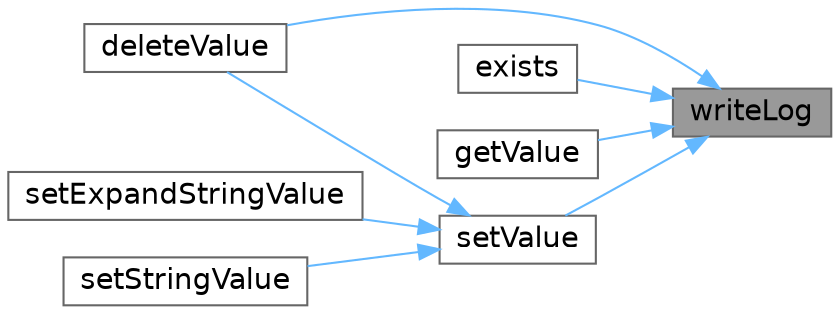 digraph "writeLog"
{
 // LATEX_PDF_SIZE
  bgcolor="transparent";
  edge [fontname=Helvetica,fontsize=14,labelfontname=Helvetica,labelfontsize=14];
  node [fontname=Helvetica,fontsize=14,shape=box,height=0.2,width=0.4];
  rankdir="RL";
  Node1 [id="Node000001",label="writeLog",height=0.2,width=0.4,color="gray40", fillcolor="grey60", style="filled", fontcolor="black",tooltip=" "];
  Node1 -> Node2 [id="edge1_Node000001_Node000002",dir="back",color="steelblue1",style="solid",tooltip=" "];
  Node2 [id="Node000002",label="deleteValue",height=0.2,width=0.4,color="grey40", fillcolor="white", style="filled",URL="$db/d0d/classRegistry.html#aee538409bda7bbca009cdb11a81a5226",tooltip=" "];
  Node1 -> Node3 [id="edge2_Node000001_Node000003",dir="back",color="steelblue1",style="solid",tooltip=" "];
  Node3 [id="Node000003",label="exists",height=0.2,width=0.4,color="grey40", fillcolor="white", style="filled",URL="$db/d0d/classRegistry.html#ad6ffdf4f654f0b6f71b723d16b3cb849",tooltip=" "];
  Node1 -> Node4 [id="edge3_Node000001_Node000004",dir="back",color="steelblue1",style="solid",tooltip=" "];
  Node4 [id="Node000004",label="getValue",height=0.2,width=0.4,color="grey40", fillcolor="white", style="filled",URL="$db/d0d/classRegistry.html#a6727064af8bfb122c2111a70790bf5ff",tooltip=" "];
  Node1 -> Node5 [id="edge4_Node000001_Node000005",dir="back",color="steelblue1",style="solid",tooltip=" "];
  Node5 [id="Node000005",label="setValue",height=0.2,width=0.4,color="grey40", fillcolor="white", style="filled",URL="$db/d0d/classRegistry.html#a9050261e000314acbf283becdf1a610b",tooltip=" "];
  Node5 -> Node2 [id="edge5_Node000005_Node000002",dir="back",color="steelblue1",style="solid",tooltip=" "];
  Node5 -> Node6 [id="edge6_Node000005_Node000006",dir="back",color="steelblue1",style="solid",tooltip=" "];
  Node6 [id="Node000006",label="setExpandStringValue",height=0.2,width=0.4,color="grey40", fillcolor="white", style="filled",URL="$db/d0d/classRegistry.html#a15980e040d8647f19763e6f68aee07ab",tooltip=" "];
  Node5 -> Node7 [id="edge7_Node000005_Node000007",dir="back",color="steelblue1",style="solid",tooltip=" "];
  Node7 [id="Node000007",label="setStringValue",height=0.2,width=0.4,color="grey40", fillcolor="white", style="filled",URL="$db/d0d/classRegistry.html#a90cd9aba35744bcb030db9b77d263d9b",tooltip=" "];
}
